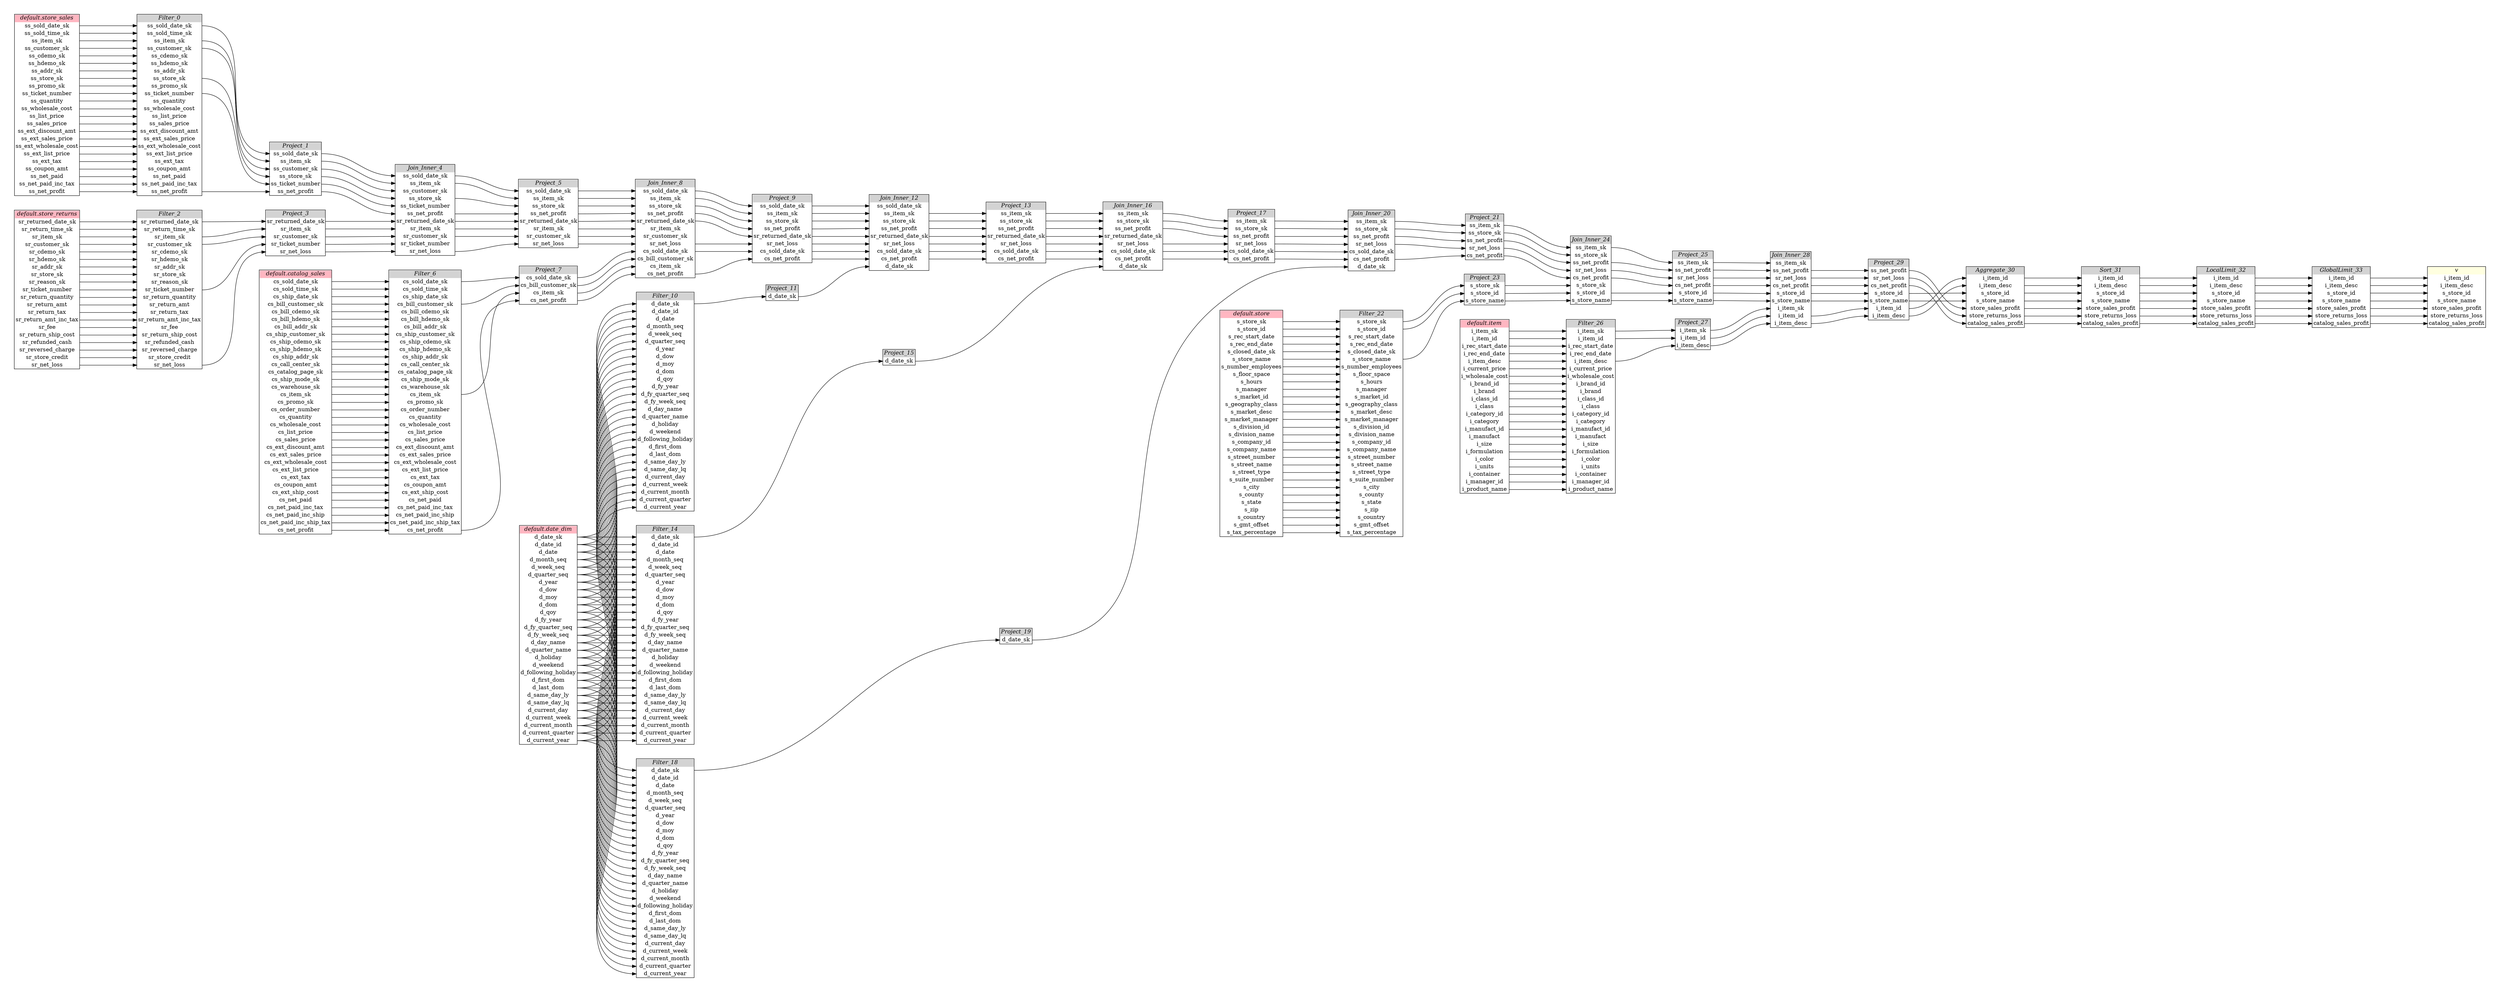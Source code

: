 // Automatically generated by TPCDSFlowTestSuite


digraph {
  graph [pad="0.5", nodesep="0.5", ranksep="2", fontname="Helvetica"];
  node [shape=plain]
  rankdir=LR;

  
"Aggregate_30" [label=<
<table border="1" cellborder="0" cellspacing="0">
  <tr><td bgcolor="lightgray" port="nodeName"><i>Aggregate_30</i></td></tr>
  <tr><td port="0">i_item_id</td></tr>
<tr><td port="1">i_item_desc</td></tr>
<tr><td port="2">s_store_id</td></tr>
<tr><td port="3">s_store_name</td></tr>
<tr><td port="4">store_sales_profit</td></tr>
<tr><td port="5">store_returns_loss</td></tr>
<tr><td port="6">catalog_sales_profit</td></tr>
</table>>];
     

"Filter_0" [label=<
<table border="1" cellborder="0" cellspacing="0">
  <tr><td bgcolor="lightgray" port="nodeName"><i>Filter_0</i></td></tr>
  <tr><td port="0">ss_sold_date_sk</td></tr>
<tr><td port="1">ss_sold_time_sk</td></tr>
<tr><td port="2">ss_item_sk</td></tr>
<tr><td port="3">ss_customer_sk</td></tr>
<tr><td port="4">ss_cdemo_sk</td></tr>
<tr><td port="5">ss_hdemo_sk</td></tr>
<tr><td port="6">ss_addr_sk</td></tr>
<tr><td port="7">ss_store_sk</td></tr>
<tr><td port="8">ss_promo_sk</td></tr>
<tr><td port="9">ss_ticket_number</td></tr>
<tr><td port="10">ss_quantity</td></tr>
<tr><td port="11">ss_wholesale_cost</td></tr>
<tr><td port="12">ss_list_price</td></tr>
<tr><td port="13">ss_sales_price</td></tr>
<tr><td port="14">ss_ext_discount_amt</td></tr>
<tr><td port="15">ss_ext_sales_price</td></tr>
<tr><td port="16">ss_ext_wholesale_cost</td></tr>
<tr><td port="17">ss_ext_list_price</td></tr>
<tr><td port="18">ss_ext_tax</td></tr>
<tr><td port="19">ss_coupon_amt</td></tr>
<tr><td port="20">ss_net_paid</td></tr>
<tr><td port="21">ss_net_paid_inc_tax</td></tr>
<tr><td port="22">ss_net_profit</td></tr>
</table>>];
     

"Filter_10" [label=<
<table border="1" cellborder="0" cellspacing="0">
  <tr><td bgcolor="lightgray" port="nodeName"><i>Filter_10</i></td></tr>
  <tr><td port="0">d_date_sk</td></tr>
<tr><td port="1">d_date_id</td></tr>
<tr><td port="2">d_date</td></tr>
<tr><td port="3">d_month_seq</td></tr>
<tr><td port="4">d_week_seq</td></tr>
<tr><td port="5">d_quarter_seq</td></tr>
<tr><td port="6">d_year</td></tr>
<tr><td port="7">d_dow</td></tr>
<tr><td port="8">d_moy</td></tr>
<tr><td port="9">d_dom</td></tr>
<tr><td port="10">d_qoy</td></tr>
<tr><td port="11">d_fy_year</td></tr>
<tr><td port="12">d_fy_quarter_seq</td></tr>
<tr><td port="13">d_fy_week_seq</td></tr>
<tr><td port="14">d_day_name</td></tr>
<tr><td port="15">d_quarter_name</td></tr>
<tr><td port="16">d_holiday</td></tr>
<tr><td port="17">d_weekend</td></tr>
<tr><td port="18">d_following_holiday</td></tr>
<tr><td port="19">d_first_dom</td></tr>
<tr><td port="20">d_last_dom</td></tr>
<tr><td port="21">d_same_day_ly</td></tr>
<tr><td port="22">d_same_day_lq</td></tr>
<tr><td port="23">d_current_day</td></tr>
<tr><td port="24">d_current_week</td></tr>
<tr><td port="25">d_current_month</td></tr>
<tr><td port="26">d_current_quarter</td></tr>
<tr><td port="27">d_current_year</td></tr>
</table>>];
     

"Filter_14" [label=<
<table border="1" cellborder="0" cellspacing="0">
  <tr><td bgcolor="lightgray" port="nodeName"><i>Filter_14</i></td></tr>
  <tr><td port="0">d_date_sk</td></tr>
<tr><td port="1">d_date_id</td></tr>
<tr><td port="2">d_date</td></tr>
<tr><td port="3">d_month_seq</td></tr>
<tr><td port="4">d_week_seq</td></tr>
<tr><td port="5">d_quarter_seq</td></tr>
<tr><td port="6">d_year</td></tr>
<tr><td port="7">d_dow</td></tr>
<tr><td port="8">d_moy</td></tr>
<tr><td port="9">d_dom</td></tr>
<tr><td port="10">d_qoy</td></tr>
<tr><td port="11">d_fy_year</td></tr>
<tr><td port="12">d_fy_quarter_seq</td></tr>
<tr><td port="13">d_fy_week_seq</td></tr>
<tr><td port="14">d_day_name</td></tr>
<tr><td port="15">d_quarter_name</td></tr>
<tr><td port="16">d_holiday</td></tr>
<tr><td port="17">d_weekend</td></tr>
<tr><td port="18">d_following_holiday</td></tr>
<tr><td port="19">d_first_dom</td></tr>
<tr><td port="20">d_last_dom</td></tr>
<tr><td port="21">d_same_day_ly</td></tr>
<tr><td port="22">d_same_day_lq</td></tr>
<tr><td port="23">d_current_day</td></tr>
<tr><td port="24">d_current_week</td></tr>
<tr><td port="25">d_current_month</td></tr>
<tr><td port="26">d_current_quarter</td></tr>
<tr><td port="27">d_current_year</td></tr>
</table>>];
     

"Filter_18" [label=<
<table border="1" cellborder="0" cellspacing="0">
  <tr><td bgcolor="lightgray" port="nodeName"><i>Filter_18</i></td></tr>
  <tr><td port="0">d_date_sk</td></tr>
<tr><td port="1">d_date_id</td></tr>
<tr><td port="2">d_date</td></tr>
<tr><td port="3">d_month_seq</td></tr>
<tr><td port="4">d_week_seq</td></tr>
<tr><td port="5">d_quarter_seq</td></tr>
<tr><td port="6">d_year</td></tr>
<tr><td port="7">d_dow</td></tr>
<tr><td port="8">d_moy</td></tr>
<tr><td port="9">d_dom</td></tr>
<tr><td port="10">d_qoy</td></tr>
<tr><td port="11">d_fy_year</td></tr>
<tr><td port="12">d_fy_quarter_seq</td></tr>
<tr><td port="13">d_fy_week_seq</td></tr>
<tr><td port="14">d_day_name</td></tr>
<tr><td port="15">d_quarter_name</td></tr>
<tr><td port="16">d_holiday</td></tr>
<tr><td port="17">d_weekend</td></tr>
<tr><td port="18">d_following_holiday</td></tr>
<tr><td port="19">d_first_dom</td></tr>
<tr><td port="20">d_last_dom</td></tr>
<tr><td port="21">d_same_day_ly</td></tr>
<tr><td port="22">d_same_day_lq</td></tr>
<tr><td port="23">d_current_day</td></tr>
<tr><td port="24">d_current_week</td></tr>
<tr><td port="25">d_current_month</td></tr>
<tr><td port="26">d_current_quarter</td></tr>
<tr><td port="27">d_current_year</td></tr>
</table>>];
     

"Filter_2" [label=<
<table border="1" cellborder="0" cellspacing="0">
  <tr><td bgcolor="lightgray" port="nodeName"><i>Filter_2</i></td></tr>
  <tr><td port="0">sr_returned_date_sk</td></tr>
<tr><td port="1">sr_return_time_sk</td></tr>
<tr><td port="2">sr_item_sk</td></tr>
<tr><td port="3">sr_customer_sk</td></tr>
<tr><td port="4">sr_cdemo_sk</td></tr>
<tr><td port="5">sr_hdemo_sk</td></tr>
<tr><td port="6">sr_addr_sk</td></tr>
<tr><td port="7">sr_store_sk</td></tr>
<tr><td port="8">sr_reason_sk</td></tr>
<tr><td port="9">sr_ticket_number</td></tr>
<tr><td port="10">sr_return_quantity</td></tr>
<tr><td port="11">sr_return_amt</td></tr>
<tr><td port="12">sr_return_tax</td></tr>
<tr><td port="13">sr_return_amt_inc_tax</td></tr>
<tr><td port="14">sr_fee</td></tr>
<tr><td port="15">sr_return_ship_cost</td></tr>
<tr><td port="16">sr_refunded_cash</td></tr>
<tr><td port="17">sr_reversed_charge</td></tr>
<tr><td port="18">sr_store_credit</td></tr>
<tr><td port="19">sr_net_loss</td></tr>
</table>>];
     

"Filter_22" [label=<
<table border="1" cellborder="0" cellspacing="0">
  <tr><td bgcolor="lightgray" port="nodeName"><i>Filter_22</i></td></tr>
  <tr><td port="0">s_store_sk</td></tr>
<tr><td port="1">s_store_id</td></tr>
<tr><td port="2">s_rec_start_date</td></tr>
<tr><td port="3">s_rec_end_date</td></tr>
<tr><td port="4">s_closed_date_sk</td></tr>
<tr><td port="5">s_store_name</td></tr>
<tr><td port="6">s_number_employees</td></tr>
<tr><td port="7">s_floor_space</td></tr>
<tr><td port="8">s_hours</td></tr>
<tr><td port="9">s_manager</td></tr>
<tr><td port="10">s_market_id</td></tr>
<tr><td port="11">s_geography_class</td></tr>
<tr><td port="12">s_market_desc</td></tr>
<tr><td port="13">s_market_manager</td></tr>
<tr><td port="14">s_division_id</td></tr>
<tr><td port="15">s_division_name</td></tr>
<tr><td port="16">s_company_id</td></tr>
<tr><td port="17">s_company_name</td></tr>
<tr><td port="18">s_street_number</td></tr>
<tr><td port="19">s_street_name</td></tr>
<tr><td port="20">s_street_type</td></tr>
<tr><td port="21">s_suite_number</td></tr>
<tr><td port="22">s_city</td></tr>
<tr><td port="23">s_county</td></tr>
<tr><td port="24">s_state</td></tr>
<tr><td port="25">s_zip</td></tr>
<tr><td port="26">s_country</td></tr>
<tr><td port="27">s_gmt_offset</td></tr>
<tr><td port="28">s_tax_percentage</td></tr>
</table>>];
     

"Filter_26" [label=<
<table border="1" cellborder="0" cellspacing="0">
  <tr><td bgcolor="lightgray" port="nodeName"><i>Filter_26</i></td></tr>
  <tr><td port="0">i_item_sk</td></tr>
<tr><td port="1">i_item_id</td></tr>
<tr><td port="2">i_rec_start_date</td></tr>
<tr><td port="3">i_rec_end_date</td></tr>
<tr><td port="4">i_item_desc</td></tr>
<tr><td port="5">i_current_price</td></tr>
<tr><td port="6">i_wholesale_cost</td></tr>
<tr><td port="7">i_brand_id</td></tr>
<tr><td port="8">i_brand</td></tr>
<tr><td port="9">i_class_id</td></tr>
<tr><td port="10">i_class</td></tr>
<tr><td port="11">i_category_id</td></tr>
<tr><td port="12">i_category</td></tr>
<tr><td port="13">i_manufact_id</td></tr>
<tr><td port="14">i_manufact</td></tr>
<tr><td port="15">i_size</td></tr>
<tr><td port="16">i_formulation</td></tr>
<tr><td port="17">i_color</td></tr>
<tr><td port="18">i_units</td></tr>
<tr><td port="19">i_container</td></tr>
<tr><td port="20">i_manager_id</td></tr>
<tr><td port="21">i_product_name</td></tr>
</table>>];
     

"Filter_6" [label=<
<table border="1" cellborder="0" cellspacing="0">
  <tr><td bgcolor="lightgray" port="nodeName"><i>Filter_6</i></td></tr>
  <tr><td port="0">cs_sold_date_sk</td></tr>
<tr><td port="1">cs_sold_time_sk</td></tr>
<tr><td port="2">cs_ship_date_sk</td></tr>
<tr><td port="3">cs_bill_customer_sk</td></tr>
<tr><td port="4">cs_bill_cdemo_sk</td></tr>
<tr><td port="5">cs_bill_hdemo_sk</td></tr>
<tr><td port="6">cs_bill_addr_sk</td></tr>
<tr><td port="7">cs_ship_customer_sk</td></tr>
<tr><td port="8">cs_ship_cdemo_sk</td></tr>
<tr><td port="9">cs_ship_hdemo_sk</td></tr>
<tr><td port="10">cs_ship_addr_sk</td></tr>
<tr><td port="11">cs_call_center_sk</td></tr>
<tr><td port="12">cs_catalog_page_sk</td></tr>
<tr><td port="13">cs_ship_mode_sk</td></tr>
<tr><td port="14">cs_warehouse_sk</td></tr>
<tr><td port="15">cs_item_sk</td></tr>
<tr><td port="16">cs_promo_sk</td></tr>
<tr><td port="17">cs_order_number</td></tr>
<tr><td port="18">cs_quantity</td></tr>
<tr><td port="19">cs_wholesale_cost</td></tr>
<tr><td port="20">cs_list_price</td></tr>
<tr><td port="21">cs_sales_price</td></tr>
<tr><td port="22">cs_ext_discount_amt</td></tr>
<tr><td port="23">cs_ext_sales_price</td></tr>
<tr><td port="24">cs_ext_wholesale_cost</td></tr>
<tr><td port="25">cs_ext_list_price</td></tr>
<tr><td port="26">cs_ext_tax</td></tr>
<tr><td port="27">cs_coupon_amt</td></tr>
<tr><td port="28">cs_ext_ship_cost</td></tr>
<tr><td port="29">cs_net_paid</td></tr>
<tr><td port="30">cs_net_paid_inc_tax</td></tr>
<tr><td port="31">cs_net_paid_inc_ship</td></tr>
<tr><td port="32">cs_net_paid_inc_ship_tax</td></tr>
<tr><td port="33">cs_net_profit</td></tr>
</table>>];
     

"GlobalLimit_33" [label=<
<table border="1" cellborder="0" cellspacing="0">
  <tr><td bgcolor="lightgray" port="nodeName"><i>GlobalLimit_33</i></td></tr>
  <tr><td port="0">i_item_id</td></tr>
<tr><td port="1">i_item_desc</td></tr>
<tr><td port="2">s_store_id</td></tr>
<tr><td port="3">s_store_name</td></tr>
<tr><td port="4">store_sales_profit</td></tr>
<tr><td port="5">store_returns_loss</td></tr>
<tr><td port="6">catalog_sales_profit</td></tr>
</table>>];
     

"Join_Inner_12" [label=<
<table border="1" cellborder="0" cellspacing="0">
  <tr><td bgcolor="lightgray" port="nodeName"><i>Join_Inner_12</i></td></tr>
  <tr><td port="0">ss_sold_date_sk</td></tr>
<tr><td port="1">ss_item_sk</td></tr>
<tr><td port="2">ss_store_sk</td></tr>
<tr><td port="3">ss_net_profit</td></tr>
<tr><td port="4">sr_returned_date_sk</td></tr>
<tr><td port="5">sr_net_loss</td></tr>
<tr><td port="6">cs_sold_date_sk</td></tr>
<tr><td port="7">cs_net_profit</td></tr>
<tr><td port="8">d_date_sk</td></tr>
</table>>];
     

"Join_Inner_16" [label=<
<table border="1" cellborder="0" cellspacing="0">
  <tr><td bgcolor="lightgray" port="nodeName"><i>Join_Inner_16</i></td></tr>
  <tr><td port="0">ss_item_sk</td></tr>
<tr><td port="1">ss_store_sk</td></tr>
<tr><td port="2">ss_net_profit</td></tr>
<tr><td port="3">sr_returned_date_sk</td></tr>
<tr><td port="4">sr_net_loss</td></tr>
<tr><td port="5">cs_sold_date_sk</td></tr>
<tr><td port="6">cs_net_profit</td></tr>
<tr><td port="7">d_date_sk</td></tr>
</table>>];
     

"Join_Inner_20" [label=<
<table border="1" cellborder="0" cellspacing="0">
  <tr><td bgcolor="lightgray" port="nodeName"><i>Join_Inner_20</i></td></tr>
  <tr><td port="0">ss_item_sk</td></tr>
<tr><td port="1">ss_store_sk</td></tr>
<tr><td port="2">ss_net_profit</td></tr>
<tr><td port="3">sr_net_loss</td></tr>
<tr><td port="4">cs_sold_date_sk</td></tr>
<tr><td port="5">cs_net_profit</td></tr>
<tr><td port="6">d_date_sk</td></tr>
</table>>];
     

"Join_Inner_24" [label=<
<table border="1" cellborder="0" cellspacing="0">
  <tr><td bgcolor="lightgray" port="nodeName"><i>Join_Inner_24</i></td></tr>
  <tr><td port="0">ss_item_sk</td></tr>
<tr><td port="1">ss_store_sk</td></tr>
<tr><td port="2">ss_net_profit</td></tr>
<tr><td port="3">sr_net_loss</td></tr>
<tr><td port="4">cs_net_profit</td></tr>
<tr><td port="5">s_store_sk</td></tr>
<tr><td port="6">s_store_id</td></tr>
<tr><td port="7">s_store_name</td></tr>
</table>>];
     

"Join_Inner_28" [label=<
<table border="1" cellborder="0" cellspacing="0">
  <tr><td bgcolor="lightgray" port="nodeName"><i>Join_Inner_28</i></td></tr>
  <tr><td port="0">ss_item_sk</td></tr>
<tr><td port="1">ss_net_profit</td></tr>
<tr><td port="2">sr_net_loss</td></tr>
<tr><td port="3">cs_net_profit</td></tr>
<tr><td port="4">s_store_id</td></tr>
<tr><td port="5">s_store_name</td></tr>
<tr><td port="6">i_item_sk</td></tr>
<tr><td port="7">i_item_id</td></tr>
<tr><td port="8">i_item_desc</td></tr>
</table>>];
     

"Join_Inner_4" [label=<
<table border="1" cellborder="0" cellspacing="0">
  <tr><td bgcolor="lightgray" port="nodeName"><i>Join_Inner_4</i></td></tr>
  <tr><td port="0">ss_sold_date_sk</td></tr>
<tr><td port="1">ss_item_sk</td></tr>
<tr><td port="2">ss_customer_sk</td></tr>
<tr><td port="3">ss_store_sk</td></tr>
<tr><td port="4">ss_ticket_number</td></tr>
<tr><td port="5">ss_net_profit</td></tr>
<tr><td port="6">sr_returned_date_sk</td></tr>
<tr><td port="7">sr_item_sk</td></tr>
<tr><td port="8">sr_customer_sk</td></tr>
<tr><td port="9">sr_ticket_number</td></tr>
<tr><td port="10">sr_net_loss</td></tr>
</table>>];
     

"Join_Inner_8" [label=<
<table border="1" cellborder="0" cellspacing="0">
  <tr><td bgcolor="lightgray" port="nodeName"><i>Join_Inner_8</i></td></tr>
  <tr><td port="0">ss_sold_date_sk</td></tr>
<tr><td port="1">ss_item_sk</td></tr>
<tr><td port="2">ss_store_sk</td></tr>
<tr><td port="3">ss_net_profit</td></tr>
<tr><td port="4">sr_returned_date_sk</td></tr>
<tr><td port="5">sr_item_sk</td></tr>
<tr><td port="6">sr_customer_sk</td></tr>
<tr><td port="7">sr_net_loss</td></tr>
<tr><td port="8">cs_sold_date_sk</td></tr>
<tr><td port="9">cs_bill_customer_sk</td></tr>
<tr><td port="10">cs_item_sk</td></tr>
<tr><td port="11">cs_net_profit</td></tr>
</table>>];
     

"LocalLimit_32" [label=<
<table border="1" cellborder="0" cellspacing="0">
  <tr><td bgcolor="lightgray" port="nodeName"><i>LocalLimit_32</i></td></tr>
  <tr><td port="0">i_item_id</td></tr>
<tr><td port="1">i_item_desc</td></tr>
<tr><td port="2">s_store_id</td></tr>
<tr><td port="3">s_store_name</td></tr>
<tr><td port="4">store_sales_profit</td></tr>
<tr><td port="5">store_returns_loss</td></tr>
<tr><td port="6">catalog_sales_profit</td></tr>
</table>>];
     

"Project_1" [label=<
<table border="1" cellborder="0" cellspacing="0">
  <tr><td bgcolor="lightgray" port="nodeName"><i>Project_1</i></td></tr>
  <tr><td port="0">ss_sold_date_sk</td></tr>
<tr><td port="1">ss_item_sk</td></tr>
<tr><td port="2">ss_customer_sk</td></tr>
<tr><td port="3">ss_store_sk</td></tr>
<tr><td port="4">ss_ticket_number</td></tr>
<tr><td port="5">ss_net_profit</td></tr>
</table>>];
     

"Project_11" [label=<
<table border="1" cellborder="0" cellspacing="0">
  <tr><td bgcolor="lightgray" port="nodeName"><i>Project_11</i></td></tr>
  <tr><td port="0">d_date_sk</td></tr>
</table>>];
     

"Project_13" [label=<
<table border="1" cellborder="0" cellspacing="0">
  <tr><td bgcolor="lightgray" port="nodeName"><i>Project_13</i></td></tr>
  <tr><td port="0">ss_item_sk</td></tr>
<tr><td port="1">ss_store_sk</td></tr>
<tr><td port="2">ss_net_profit</td></tr>
<tr><td port="3">sr_returned_date_sk</td></tr>
<tr><td port="4">sr_net_loss</td></tr>
<tr><td port="5">cs_sold_date_sk</td></tr>
<tr><td port="6">cs_net_profit</td></tr>
</table>>];
     

"Project_15" [label=<
<table border="1" cellborder="0" cellspacing="0">
  <tr><td bgcolor="lightgray" port="nodeName"><i>Project_15</i></td></tr>
  <tr><td port="0">d_date_sk</td></tr>
</table>>];
     

"Project_17" [label=<
<table border="1" cellborder="0" cellspacing="0">
  <tr><td bgcolor="lightgray" port="nodeName"><i>Project_17</i></td></tr>
  <tr><td port="0">ss_item_sk</td></tr>
<tr><td port="1">ss_store_sk</td></tr>
<tr><td port="2">ss_net_profit</td></tr>
<tr><td port="3">sr_net_loss</td></tr>
<tr><td port="4">cs_sold_date_sk</td></tr>
<tr><td port="5">cs_net_profit</td></tr>
</table>>];
     

"Project_19" [label=<
<table border="1" cellborder="0" cellspacing="0">
  <tr><td bgcolor="lightgray" port="nodeName"><i>Project_19</i></td></tr>
  <tr><td port="0">d_date_sk</td></tr>
</table>>];
     

"Project_21" [label=<
<table border="1" cellborder="0" cellspacing="0">
  <tr><td bgcolor="lightgray" port="nodeName"><i>Project_21</i></td></tr>
  <tr><td port="0">ss_item_sk</td></tr>
<tr><td port="1">ss_store_sk</td></tr>
<tr><td port="2">ss_net_profit</td></tr>
<tr><td port="3">sr_net_loss</td></tr>
<tr><td port="4">cs_net_profit</td></tr>
</table>>];
     

"Project_23" [label=<
<table border="1" cellborder="0" cellspacing="0">
  <tr><td bgcolor="lightgray" port="nodeName"><i>Project_23</i></td></tr>
  <tr><td port="0">s_store_sk</td></tr>
<tr><td port="1">s_store_id</td></tr>
<tr><td port="2">s_store_name</td></tr>
</table>>];
     

"Project_25" [label=<
<table border="1" cellborder="0" cellspacing="0">
  <tr><td bgcolor="lightgray" port="nodeName"><i>Project_25</i></td></tr>
  <tr><td port="0">ss_item_sk</td></tr>
<tr><td port="1">ss_net_profit</td></tr>
<tr><td port="2">sr_net_loss</td></tr>
<tr><td port="3">cs_net_profit</td></tr>
<tr><td port="4">s_store_id</td></tr>
<tr><td port="5">s_store_name</td></tr>
</table>>];
     

"Project_27" [label=<
<table border="1" cellborder="0" cellspacing="0">
  <tr><td bgcolor="lightgray" port="nodeName"><i>Project_27</i></td></tr>
  <tr><td port="0">i_item_sk</td></tr>
<tr><td port="1">i_item_id</td></tr>
<tr><td port="2">i_item_desc</td></tr>
</table>>];
     

"Project_29" [label=<
<table border="1" cellborder="0" cellspacing="0">
  <tr><td bgcolor="lightgray" port="nodeName"><i>Project_29</i></td></tr>
  <tr><td port="0">ss_net_profit</td></tr>
<tr><td port="1">sr_net_loss</td></tr>
<tr><td port="2">cs_net_profit</td></tr>
<tr><td port="3">s_store_id</td></tr>
<tr><td port="4">s_store_name</td></tr>
<tr><td port="5">i_item_id</td></tr>
<tr><td port="6">i_item_desc</td></tr>
</table>>];
     

"Project_3" [label=<
<table border="1" cellborder="0" cellspacing="0">
  <tr><td bgcolor="lightgray" port="nodeName"><i>Project_3</i></td></tr>
  <tr><td port="0">sr_returned_date_sk</td></tr>
<tr><td port="1">sr_item_sk</td></tr>
<tr><td port="2">sr_customer_sk</td></tr>
<tr><td port="3">sr_ticket_number</td></tr>
<tr><td port="4">sr_net_loss</td></tr>
</table>>];
     

"Project_5" [label=<
<table border="1" cellborder="0" cellspacing="0">
  <tr><td bgcolor="lightgray" port="nodeName"><i>Project_5</i></td></tr>
  <tr><td port="0">ss_sold_date_sk</td></tr>
<tr><td port="1">ss_item_sk</td></tr>
<tr><td port="2">ss_store_sk</td></tr>
<tr><td port="3">ss_net_profit</td></tr>
<tr><td port="4">sr_returned_date_sk</td></tr>
<tr><td port="5">sr_item_sk</td></tr>
<tr><td port="6">sr_customer_sk</td></tr>
<tr><td port="7">sr_net_loss</td></tr>
</table>>];
     

"Project_7" [label=<
<table border="1" cellborder="0" cellspacing="0">
  <tr><td bgcolor="lightgray" port="nodeName"><i>Project_7</i></td></tr>
  <tr><td port="0">cs_sold_date_sk</td></tr>
<tr><td port="1">cs_bill_customer_sk</td></tr>
<tr><td port="2">cs_item_sk</td></tr>
<tr><td port="3">cs_net_profit</td></tr>
</table>>];
     

"Project_9" [label=<
<table border="1" cellborder="0" cellspacing="0">
  <tr><td bgcolor="lightgray" port="nodeName"><i>Project_9</i></td></tr>
  <tr><td port="0">ss_sold_date_sk</td></tr>
<tr><td port="1">ss_item_sk</td></tr>
<tr><td port="2">ss_store_sk</td></tr>
<tr><td port="3">ss_net_profit</td></tr>
<tr><td port="4">sr_returned_date_sk</td></tr>
<tr><td port="5">sr_net_loss</td></tr>
<tr><td port="6">cs_sold_date_sk</td></tr>
<tr><td port="7">cs_net_profit</td></tr>
</table>>];
     

"Sort_31" [label=<
<table border="1" cellborder="0" cellspacing="0">
  <tr><td bgcolor="lightgray" port="nodeName"><i>Sort_31</i></td></tr>
  <tr><td port="0">i_item_id</td></tr>
<tr><td port="1">i_item_desc</td></tr>
<tr><td port="2">s_store_id</td></tr>
<tr><td port="3">s_store_name</td></tr>
<tr><td port="4">store_sales_profit</td></tr>
<tr><td port="5">store_returns_loss</td></tr>
<tr><td port="6">catalog_sales_profit</td></tr>
</table>>];
     

"default.catalog_sales" [label=<
<table border="1" cellborder="0" cellspacing="0">
  <tr><td bgcolor="lightpink" port="nodeName"><i>default.catalog_sales</i></td></tr>
  <tr><td port="0">cs_sold_date_sk</td></tr>
<tr><td port="1">cs_sold_time_sk</td></tr>
<tr><td port="2">cs_ship_date_sk</td></tr>
<tr><td port="3">cs_bill_customer_sk</td></tr>
<tr><td port="4">cs_bill_cdemo_sk</td></tr>
<tr><td port="5">cs_bill_hdemo_sk</td></tr>
<tr><td port="6">cs_bill_addr_sk</td></tr>
<tr><td port="7">cs_ship_customer_sk</td></tr>
<tr><td port="8">cs_ship_cdemo_sk</td></tr>
<tr><td port="9">cs_ship_hdemo_sk</td></tr>
<tr><td port="10">cs_ship_addr_sk</td></tr>
<tr><td port="11">cs_call_center_sk</td></tr>
<tr><td port="12">cs_catalog_page_sk</td></tr>
<tr><td port="13">cs_ship_mode_sk</td></tr>
<tr><td port="14">cs_warehouse_sk</td></tr>
<tr><td port="15">cs_item_sk</td></tr>
<tr><td port="16">cs_promo_sk</td></tr>
<tr><td port="17">cs_order_number</td></tr>
<tr><td port="18">cs_quantity</td></tr>
<tr><td port="19">cs_wholesale_cost</td></tr>
<tr><td port="20">cs_list_price</td></tr>
<tr><td port="21">cs_sales_price</td></tr>
<tr><td port="22">cs_ext_discount_amt</td></tr>
<tr><td port="23">cs_ext_sales_price</td></tr>
<tr><td port="24">cs_ext_wholesale_cost</td></tr>
<tr><td port="25">cs_ext_list_price</td></tr>
<tr><td port="26">cs_ext_tax</td></tr>
<tr><td port="27">cs_coupon_amt</td></tr>
<tr><td port="28">cs_ext_ship_cost</td></tr>
<tr><td port="29">cs_net_paid</td></tr>
<tr><td port="30">cs_net_paid_inc_tax</td></tr>
<tr><td port="31">cs_net_paid_inc_ship</td></tr>
<tr><td port="32">cs_net_paid_inc_ship_tax</td></tr>
<tr><td port="33">cs_net_profit</td></tr>
</table>>];
     

"default.date_dim" [label=<
<table border="1" cellborder="0" cellspacing="0">
  <tr><td bgcolor="lightpink" port="nodeName"><i>default.date_dim</i></td></tr>
  <tr><td port="0">d_date_sk</td></tr>
<tr><td port="1">d_date_id</td></tr>
<tr><td port="2">d_date</td></tr>
<tr><td port="3">d_month_seq</td></tr>
<tr><td port="4">d_week_seq</td></tr>
<tr><td port="5">d_quarter_seq</td></tr>
<tr><td port="6">d_year</td></tr>
<tr><td port="7">d_dow</td></tr>
<tr><td port="8">d_moy</td></tr>
<tr><td port="9">d_dom</td></tr>
<tr><td port="10">d_qoy</td></tr>
<tr><td port="11">d_fy_year</td></tr>
<tr><td port="12">d_fy_quarter_seq</td></tr>
<tr><td port="13">d_fy_week_seq</td></tr>
<tr><td port="14">d_day_name</td></tr>
<tr><td port="15">d_quarter_name</td></tr>
<tr><td port="16">d_holiday</td></tr>
<tr><td port="17">d_weekend</td></tr>
<tr><td port="18">d_following_holiday</td></tr>
<tr><td port="19">d_first_dom</td></tr>
<tr><td port="20">d_last_dom</td></tr>
<tr><td port="21">d_same_day_ly</td></tr>
<tr><td port="22">d_same_day_lq</td></tr>
<tr><td port="23">d_current_day</td></tr>
<tr><td port="24">d_current_week</td></tr>
<tr><td port="25">d_current_month</td></tr>
<tr><td port="26">d_current_quarter</td></tr>
<tr><td port="27">d_current_year</td></tr>
</table>>];
     

"default.item" [label=<
<table border="1" cellborder="0" cellspacing="0">
  <tr><td bgcolor="lightpink" port="nodeName"><i>default.item</i></td></tr>
  <tr><td port="0">i_item_sk</td></tr>
<tr><td port="1">i_item_id</td></tr>
<tr><td port="2">i_rec_start_date</td></tr>
<tr><td port="3">i_rec_end_date</td></tr>
<tr><td port="4">i_item_desc</td></tr>
<tr><td port="5">i_current_price</td></tr>
<tr><td port="6">i_wholesale_cost</td></tr>
<tr><td port="7">i_brand_id</td></tr>
<tr><td port="8">i_brand</td></tr>
<tr><td port="9">i_class_id</td></tr>
<tr><td port="10">i_class</td></tr>
<tr><td port="11">i_category_id</td></tr>
<tr><td port="12">i_category</td></tr>
<tr><td port="13">i_manufact_id</td></tr>
<tr><td port="14">i_manufact</td></tr>
<tr><td port="15">i_size</td></tr>
<tr><td port="16">i_formulation</td></tr>
<tr><td port="17">i_color</td></tr>
<tr><td port="18">i_units</td></tr>
<tr><td port="19">i_container</td></tr>
<tr><td port="20">i_manager_id</td></tr>
<tr><td port="21">i_product_name</td></tr>
</table>>];
     

"default.store" [label=<
<table border="1" cellborder="0" cellspacing="0">
  <tr><td bgcolor="lightpink" port="nodeName"><i>default.store</i></td></tr>
  <tr><td port="0">s_store_sk</td></tr>
<tr><td port="1">s_store_id</td></tr>
<tr><td port="2">s_rec_start_date</td></tr>
<tr><td port="3">s_rec_end_date</td></tr>
<tr><td port="4">s_closed_date_sk</td></tr>
<tr><td port="5">s_store_name</td></tr>
<tr><td port="6">s_number_employees</td></tr>
<tr><td port="7">s_floor_space</td></tr>
<tr><td port="8">s_hours</td></tr>
<tr><td port="9">s_manager</td></tr>
<tr><td port="10">s_market_id</td></tr>
<tr><td port="11">s_geography_class</td></tr>
<tr><td port="12">s_market_desc</td></tr>
<tr><td port="13">s_market_manager</td></tr>
<tr><td port="14">s_division_id</td></tr>
<tr><td port="15">s_division_name</td></tr>
<tr><td port="16">s_company_id</td></tr>
<tr><td port="17">s_company_name</td></tr>
<tr><td port="18">s_street_number</td></tr>
<tr><td port="19">s_street_name</td></tr>
<tr><td port="20">s_street_type</td></tr>
<tr><td port="21">s_suite_number</td></tr>
<tr><td port="22">s_city</td></tr>
<tr><td port="23">s_county</td></tr>
<tr><td port="24">s_state</td></tr>
<tr><td port="25">s_zip</td></tr>
<tr><td port="26">s_country</td></tr>
<tr><td port="27">s_gmt_offset</td></tr>
<tr><td port="28">s_tax_percentage</td></tr>
</table>>];
     

"default.store_returns" [label=<
<table border="1" cellborder="0" cellspacing="0">
  <tr><td bgcolor="lightpink" port="nodeName"><i>default.store_returns</i></td></tr>
  <tr><td port="0">sr_returned_date_sk</td></tr>
<tr><td port="1">sr_return_time_sk</td></tr>
<tr><td port="2">sr_item_sk</td></tr>
<tr><td port="3">sr_customer_sk</td></tr>
<tr><td port="4">sr_cdemo_sk</td></tr>
<tr><td port="5">sr_hdemo_sk</td></tr>
<tr><td port="6">sr_addr_sk</td></tr>
<tr><td port="7">sr_store_sk</td></tr>
<tr><td port="8">sr_reason_sk</td></tr>
<tr><td port="9">sr_ticket_number</td></tr>
<tr><td port="10">sr_return_quantity</td></tr>
<tr><td port="11">sr_return_amt</td></tr>
<tr><td port="12">sr_return_tax</td></tr>
<tr><td port="13">sr_return_amt_inc_tax</td></tr>
<tr><td port="14">sr_fee</td></tr>
<tr><td port="15">sr_return_ship_cost</td></tr>
<tr><td port="16">sr_refunded_cash</td></tr>
<tr><td port="17">sr_reversed_charge</td></tr>
<tr><td port="18">sr_store_credit</td></tr>
<tr><td port="19">sr_net_loss</td></tr>
</table>>];
     

"default.store_sales" [label=<
<table border="1" cellborder="0" cellspacing="0">
  <tr><td bgcolor="lightpink" port="nodeName"><i>default.store_sales</i></td></tr>
  <tr><td port="0">ss_sold_date_sk</td></tr>
<tr><td port="1">ss_sold_time_sk</td></tr>
<tr><td port="2">ss_item_sk</td></tr>
<tr><td port="3">ss_customer_sk</td></tr>
<tr><td port="4">ss_cdemo_sk</td></tr>
<tr><td port="5">ss_hdemo_sk</td></tr>
<tr><td port="6">ss_addr_sk</td></tr>
<tr><td port="7">ss_store_sk</td></tr>
<tr><td port="8">ss_promo_sk</td></tr>
<tr><td port="9">ss_ticket_number</td></tr>
<tr><td port="10">ss_quantity</td></tr>
<tr><td port="11">ss_wholesale_cost</td></tr>
<tr><td port="12">ss_list_price</td></tr>
<tr><td port="13">ss_sales_price</td></tr>
<tr><td port="14">ss_ext_discount_amt</td></tr>
<tr><td port="15">ss_ext_sales_price</td></tr>
<tr><td port="16">ss_ext_wholesale_cost</td></tr>
<tr><td port="17">ss_ext_list_price</td></tr>
<tr><td port="18">ss_ext_tax</td></tr>
<tr><td port="19">ss_coupon_amt</td></tr>
<tr><td port="20">ss_net_paid</td></tr>
<tr><td port="21">ss_net_paid_inc_tax</td></tr>
<tr><td port="22">ss_net_profit</td></tr>
</table>>];
     

"v" [label=<
<table border="1" cellborder="0" cellspacing="0">
  <tr><td bgcolor="lightyellow" port="nodeName"><i>v</i></td></tr>
  <tr><td port="0">i_item_id</td></tr>
<tr><td port="1">i_item_desc</td></tr>
<tr><td port="2">s_store_id</td></tr>
<tr><td port="3">s_store_name</td></tr>
<tr><td port="4">store_sales_profit</td></tr>
<tr><td port="5">store_returns_loss</td></tr>
<tr><td port="6">catalog_sales_profit</td></tr>
</table>>];
     
  "Aggregate_30":0 -> "Sort_31":0;
"Aggregate_30":1 -> "Sort_31":1;
"Aggregate_30":2 -> "Sort_31":2;
"Aggregate_30":3 -> "Sort_31":3;
"Aggregate_30":4 -> "Sort_31":4;
"Aggregate_30":5 -> "Sort_31":5;
"Aggregate_30":6 -> "Sort_31":6;
"Filter_0":0 -> "Project_1":0;
"Filter_0":2 -> "Project_1":1;
"Filter_0":22 -> "Project_1":5;
"Filter_0":3 -> "Project_1":2;
"Filter_0":7 -> "Project_1":3;
"Filter_0":9 -> "Project_1":4;
"Filter_10":0 -> "Project_11":0;
"Filter_14":0 -> "Project_15":0;
"Filter_18":0 -> "Project_19":0;
"Filter_2":0 -> "Project_3":0;
"Filter_2":19 -> "Project_3":4;
"Filter_2":2 -> "Project_3":1;
"Filter_2":3 -> "Project_3":2;
"Filter_2":9 -> "Project_3":3;
"Filter_22":0 -> "Project_23":0;
"Filter_22":1 -> "Project_23":1;
"Filter_22":5 -> "Project_23":2;
"Filter_26":0 -> "Project_27":0;
"Filter_26":1 -> "Project_27":1;
"Filter_26":4 -> "Project_27":2;
"Filter_6":0 -> "Project_7":0;
"Filter_6":15 -> "Project_7":2;
"Filter_6":3 -> "Project_7":1;
"Filter_6":33 -> "Project_7":3;
"GlobalLimit_33":0 -> "v":0;
"GlobalLimit_33":1 -> "v":1;
"GlobalLimit_33":2 -> "v":2;
"GlobalLimit_33":3 -> "v":3;
"GlobalLimit_33":4 -> "v":4;
"GlobalLimit_33":5 -> "v":5;
"GlobalLimit_33":6 -> "v":6;
"Join_Inner_12":1 -> "Project_13":0;
"Join_Inner_12":2 -> "Project_13":1;
"Join_Inner_12":3 -> "Project_13":2;
"Join_Inner_12":4 -> "Project_13":3;
"Join_Inner_12":5 -> "Project_13":4;
"Join_Inner_12":6 -> "Project_13":5;
"Join_Inner_12":7 -> "Project_13":6;
"Join_Inner_16":0 -> "Project_17":0;
"Join_Inner_16":1 -> "Project_17":1;
"Join_Inner_16":2 -> "Project_17":2;
"Join_Inner_16":4 -> "Project_17":3;
"Join_Inner_16":5 -> "Project_17":4;
"Join_Inner_16":6 -> "Project_17":5;
"Join_Inner_20":0 -> "Project_21":0;
"Join_Inner_20":1 -> "Project_21":1;
"Join_Inner_20":2 -> "Project_21":2;
"Join_Inner_20":3 -> "Project_21":3;
"Join_Inner_20":5 -> "Project_21":4;
"Join_Inner_24":0 -> "Project_25":0;
"Join_Inner_24":2 -> "Project_25":1;
"Join_Inner_24":3 -> "Project_25":2;
"Join_Inner_24":4 -> "Project_25":3;
"Join_Inner_24":6 -> "Project_25":4;
"Join_Inner_24":7 -> "Project_25":5;
"Join_Inner_28":1 -> "Project_29":0;
"Join_Inner_28":2 -> "Project_29":1;
"Join_Inner_28":3 -> "Project_29":2;
"Join_Inner_28":4 -> "Project_29":3;
"Join_Inner_28":5 -> "Project_29":4;
"Join_Inner_28":7 -> "Project_29":5;
"Join_Inner_28":8 -> "Project_29":6;
"Join_Inner_4":0 -> "Project_5":0;
"Join_Inner_4":1 -> "Project_5":1;
"Join_Inner_4":10 -> "Project_5":7;
"Join_Inner_4":3 -> "Project_5":2;
"Join_Inner_4":5 -> "Project_5":3;
"Join_Inner_4":6 -> "Project_5":4;
"Join_Inner_4":7 -> "Project_5":5;
"Join_Inner_4":8 -> "Project_5":6;
"Join_Inner_8":0 -> "Project_9":0;
"Join_Inner_8":1 -> "Project_9":1;
"Join_Inner_8":11 -> "Project_9":7;
"Join_Inner_8":2 -> "Project_9":2;
"Join_Inner_8":3 -> "Project_9":3;
"Join_Inner_8":4 -> "Project_9":4;
"Join_Inner_8":7 -> "Project_9":5;
"Join_Inner_8":8 -> "Project_9":6;
"LocalLimit_32":0 -> "GlobalLimit_33":0;
"LocalLimit_32":1 -> "GlobalLimit_33":1;
"LocalLimit_32":2 -> "GlobalLimit_33":2;
"LocalLimit_32":3 -> "GlobalLimit_33":3;
"LocalLimit_32":4 -> "GlobalLimit_33":4;
"LocalLimit_32":5 -> "GlobalLimit_33":5;
"LocalLimit_32":6 -> "GlobalLimit_33":6;
"Project_1":0 -> "Join_Inner_4":0;
"Project_1":1 -> "Join_Inner_4":1;
"Project_1":2 -> "Join_Inner_4":2;
"Project_1":3 -> "Join_Inner_4":3;
"Project_1":4 -> "Join_Inner_4":4;
"Project_1":5 -> "Join_Inner_4":5;
"Project_11":0 -> "Join_Inner_12":8;
"Project_13":0 -> "Join_Inner_16":0;
"Project_13":1 -> "Join_Inner_16":1;
"Project_13":2 -> "Join_Inner_16":2;
"Project_13":3 -> "Join_Inner_16":3;
"Project_13":4 -> "Join_Inner_16":4;
"Project_13":5 -> "Join_Inner_16":5;
"Project_13":6 -> "Join_Inner_16":6;
"Project_15":0 -> "Join_Inner_16":7;
"Project_17":0 -> "Join_Inner_20":0;
"Project_17":1 -> "Join_Inner_20":1;
"Project_17":2 -> "Join_Inner_20":2;
"Project_17":3 -> "Join_Inner_20":3;
"Project_17":4 -> "Join_Inner_20":4;
"Project_17":5 -> "Join_Inner_20":5;
"Project_19":0 -> "Join_Inner_20":6;
"Project_21":0 -> "Join_Inner_24":0;
"Project_21":1 -> "Join_Inner_24":1;
"Project_21":2 -> "Join_Inner_24":2;
"Project_21":3 -> "Join_Inner_24":3;
"Project_21":4 -> "Join_Inner_24":4;
"Project_23":0 -> "Join_Inner_24":5;
"Project_23":1 -> "Join_Inner_24":6;
"Project_23":2 -> "Join_Inner_24":7;
"Project_25":0 -> "Join_Inner_28":0;
"Project_25":1 -> "Join_Inner_28":1;
"Project_25":2 -> "Join_Inner_28":2;
"Project_25":3 -> "Join_Inner_28":3;
"Project_25":4 -> "Join_Inner_28":4;
"Project_25":5 -> "Join_Inner_28":5;
"Project_27":0 -> "Join_Inner_28":6;
"Project_27":1 -> "Join_Inner_28":7;
"Project_27":2 -> "Join_Inner_28":8;
"Project_29":0 -> "Aggregate_30":4;
"Project_29":1 -> "Aggregate_30":5;
"Project_29":2 -> "Aggregate_30":6;
"Project_29":3 -> "Aggregate_30":2;
"Project_29":4 -> "Aggregate_30":3;
"Project_29":5 -> "Aggregate_30":0;
"Project_29":6 -> "Aggregate_30":1;
"Project_3":0 -> "Join_Inner_4":6;
"Project_3":1 -> "Join_Inner_4":7;
"Project_3":2 -> "Join_Inner_4":8;
"Project_3":3 -> "Join_Inner_4":9;
"Project_3":4 -> "Join_Inner_4":10;
"Project_5":0 -> "Join_Inner_8":0;
"Project_5":1 -> "Join_Inner_8":1;
"Project_5":2 -> "Join_Inner_8":2;
"Project_5":3 -> "Join_Inner_8":3;
"Project_5":4 -> "Join_Inner_8":4;
"Project_5":5 -> "Join_Inner_8":5;
"Project_5":6 -> "Join_Inner_8":6;
"Project_5":7 -> "Join_Inner_8":7;
"Project_7":0 -> "Join_Inner_8":8;
"Project_7":1 -> "Join_Inner_8":9;
"Project_7":2 -> "Join_Inner_8":10;
"Project_7":3 -> "Join_Inner_8":11;
"Project_9":0 -> "Join_Inner_12":0;
"Project_9":1 -> "Join_Inner_12":1;
"Project_9":2 -> "Join_Inner_12":2;
"Project_9":3 -> "Join_Inner_12":3;
"Project_9":4 -> "Join_Inner_12":4;
"Project_9":5 -> "Join_Inner_12":5;
"Project_9":6 -> "Join_Inner_12":6;
"Project_9":7 -> "Join_Inner_12":7;
"Sort_31":0 -> "LocalLimit_32":0;
"Sort_31":1 -> "LocalLimit_32":1;
"Sort_31":2 -> "LocalLimit_32":2;
"Sort_31":3 -> "LocalLimit_32":3;
"Sort_31":4 -> "LocalLimit_32":4;
"Sort_31":5 -> "LocalLimit_32":5;
"Sort_31":6 -> "LocalLimit_32":6;
"default.catalog_sales":0 -> "Filter_6":0;
"default.catalog_sales":1 -> "Filter_6":1;
"default.catalog_sales":10 -> "Filter_6":10;
"default.catalog_sales":11 -> "Filter_6":11;
"default.catalog_sales":12 -> "Filter_6":12;
"default.catalog_sales":13 -> "Filter_6":13;
"default.catalog_sales":14 -> "Filter_6":14;
"default.catalog_sales":15 -> "Filter_6":15;
"default.catalog_sales":16 -> "Filter_6":16;
"default.catalog_sales":17 -> "Filter_6":17;
"default.catalog_sales":18 -> "Filter_6":18;
"default.catalog_sales":19 -> "Filter_6":19;
"default.catalog_sales":2 -> "Filter_6":2;
"default.catalog_sales":20 -> "Filter_6":20;
"default.catalog_sales":21 -> "Filter_6":21;
"default.catalog_sales":22 -> "Filter_6":22;
"default.catalog_sales":23 -> "Filter_6":23;
"default.catalog_sales":24 -> "Filter_6":24;
"default.catalog_sales":25 -> "Filter_6":25;
"default.catalog_sales":26 -> "Filter_6":26;
"default.catalog_sales":27 -> "Filter_6":27;
"default.catalog_sales":28 -> "Filter_6":28;
"default.catalog_sales":29 -> "Filter_6":29;
"default.catalog_sales":3 -> "Filter_6":3;
"default.catalog_sales":30 -> "Filter_6":30;
"default.catalog_sales":31 -> "Filter_6":31;
"default.catalog_sales":32 -> "Filter_6":32;
"default.catalog_sales":33 -> "Filter_6":33;
"default.catalog_sales":4 -> "Filter_6":4;
"default.catalog_sales":5 -> "Filter_6":5;
"default.catalog_sales":6 -> "Filter_6":6;
"default.catalog_sales":7 -> "Filter_6":7;
"default.catalog_sales":8 -> "Filter_6":8;
"default.catalog_sales":9 -> "Filter_6":9;
"default.date_dim":0 -> "Filter_10":0;
"default.date_dim":0 -> "Filter_14":0;
"default.date_dim":0 -> "Filter_18":0;
"default.date_dim":1 -> "Filter_10":1;
"default.date_dim":1 -> "Filter_14":1;
"default.date_dim":1 -> "Filter_18":1;
"default.date_dim":10 -> "Filter_10":10;
"default.date_dim":10 -> "Filter_14":10;
"default.date_dim":10 -> "Filter_18":10;
"default.date_dim":11 -> "Filter_10":11;
"default.date_dim":11 -> "Filter_14":11;
"default.date_dim":11 -> "Filter_18":11;
"default.date_dim":12 -> "Filter_10":12;
"default.date_dim":12 -> "Filter_14":12;
"default.date_dim":12 -> "Filter_18":12;
"default.date_dim":13 -> "Filter_10":13;
"default.date_dim":13 -> "Filter_14":13;
"default.date_dim":13 -> "Filter_18":13;
"default.date_dim":14 -> "Filter_10":14;
"default.date_dim":14 -> "Filter_14":14;
"default.date_dim":14 -> "Filter_18":14;
"default.date_dim":15 -> "Filter_10":15;
"default.date_dim":15 -> "Filter_14":15;
"default.date_dim":15 -> "Filter_18":15;
"default.date_dim":16 -> "Filter_10":16;
"default.date_dim":16 -> "Filter_14":16;
"default.date_dim":16 -> "Filter_18":16;
"default.date_dim":17 -> "Filter_10":17;
"default.date_dim":17 -> "Filter_14":17;
"default.date_dim":17 -> "Filter_18":17;
"default.date_dim":18 -> "Filter_10":18;
"default.date_dim":18 -> "Filter_14":18;
"default.date_dim":18 -> "Filter_18":18;
"default.date_dim":19 -> "Filter_10":19;
"default.date_dim":19 -> "Filter_14":19;
"default.date_dim":19 -> "Filter_18":19;
"default.date_dim":2 -> "Filter_10":2;
"default.date_dim":2 -> "Filter_14":2;
"default.date_dim":2 -> "Filter_18":2;
"default.date_dim":20 -> "Filter_10":20;
"default.date_dim":20 -> "Filter_14":20;
"default.date_dim":20 -> "Filter_18":20;
"default.date_dim":21 -> "Filter_10":21;
"default.date_dim":21 -> "Filter_14":21;
"default.date_dim":21 -> "Filter_18":21;
"default.date_dim":22 -> "Filter_10":22;
"default.date_dim":22 -> "Filter_14":22;
"default.date_dim":22 -> "Filter_18":22;
"default.date_dim":23 -> "Filter_10":23;
"default.date_dim":23 -> "Filter_14":23;
"default.date_dim":23 -> "Filter_18":23;
"default.date_dim":24 -> "Filter_10":24;
"default.date_dim":24 -> "Filter_14":24;
"default.date_dim":24 -> "Filter_18":24;
"default.date_dim":25 -> "Filter_10":25;
"default.date_dim":25 -> "Filter_14":25;
"default.date_dim":25 -> "Filter_18":25;
"default.date_dim":26 -> "Filter_10":26;
"default.date_dim":26 -> "Filter_14":26;
"default.date_dim":26 -> "Filter_18":26;
"default.date_dim":27 -> "Filter_10":27;
"default.date_dim":27 -> "Filter_14":27;
"default.date_dim":27 -> "Filter_18":27;
"default.date_dim":3 -> "Filter_10":3;
"default.date_dim":3 -> "Filter_14":3;
"default.date_dim":3 -> "Filter_18":3;
"default.date_dim":4 -> "Filter_10":4;
"default.date_dim":4 -> "Filter_14":4;
"default.date_dim":4 -> "Filter_18":4;
"default.date_dim":5 -> "Filter_10":5;
"default.date_dim":5 -> "Filter_14":5;
"default.date_dim":5 -> "Filter_18":5;
"default.date_dim":6 -> "Filter_10":6;
"default.date_dim":6 -> "Filter_14":6;
"default.date_dim":6 -> "Filter_18":6;
"default.date_dim":7 -> "Filter_10":7;
"default.date_dim":7 -> "Filter_14":7;
"default.date_dim":7 -> "Filter_18":7;
"default.date_dim":8 -> "Filter_10":8;
"default.date_dim":8 -> "Filter_14":8;
"default.date_dim":8 -> "Filter_18":8;
"default.date_dim":9 -> "Filter_10":9;
"default.date_dim":9 -> "Filter_14":9;
"default.date_dim":9 -> "Filter_18":9;
"default.item":0 -> "Filter_26":0;
"default.item":1 -> "Filter_26":1;
"default.item":10 -> "Filter_26":10;
"default.item":11 -> "Filter_26":11;
"default.item":12 -> "Filter_26":12;
"default.item":13 -> "Filter_26":13;
"default.item":14 -> "Filter_26":14;
"default.item":15 -> "Filter_26":15;
"default.item":16 -> "Filter_26":16;
"default.item":17 -> "Filter_26":17;
"default.item":18 -> "Filter_26":18;
"default.item":19 -> "Filter_26":19;
"default.item":2 -> "Filter_26":2;
"default.item":20 -> "Filter_26":20;
"default.item":21 -> "Filter_26":21;
"default.item":3 -> "Filter_26":3;
"default.item":4 -> "Filter_26":4;
"default.item":5 -> "Filter_26":5;
"default.item":6 -> "Filter_26":6;
"default.item":7 -> "Filter_26":7;
"default.item":8 -> "Filter_26":8;
"default.item":9 -> "Filter_26":9;
"default.store":0 -> "Filter_22":0;
"default.store":1 -> "Filter_22":1;
"default.store":10 -> "Filter_22":10;
"default.store":11 -> "Filter_22":11;
"default.store":12 -> "Filter_22":12;
"default.store":13 -> "Filter_22":13;
"default.store":14 -> "Filter_22":14;
"default.store":15 -> "Filter_22":15;
"default.store":16 -> "Filter_22":16;
"default.store":17 -> "Filter_22":17;
"default.store":18 -> "Filter_22":18;
"default.store":19 -> "Filter_22":19;
"default.store":2 -> "Filter_22":2;
"default.store":20 -> "Filter_22":20;
"default.store":21 -> "Filter_22":21;
"default.store":22 -> "Filter_22":22;
"default.store":23 -> "Filter_22":23;
"default.store":24 -> "Filter_22":24;
"default.store":25 -> "Filter_22":25;
"default.store":26 -> "Filter_22":26;
"default.store":27 -> "Filter_22":27;
"default.store":28 -> "Filter_22":28;
"default.store":3 -> "Filter_22":3;
"default.store":4 -> "Filter_22":4;
"default.store":5 -> "Filter_22":5;
"default.store":6 -> "Filter_22":6;
"default.store":7 -> "Filter_22":7;
"default.store":8 -> "Filter_22":8;
"default.store":9 -> "Filter_22":9;
"default.store_returns":0 -> "Filter_2":0;
"default.store_returns":1 -> "Filter_2":1;
"default.store_returns":10 -> "Filter_2":10;
"default.store_returns":11 -> "Filter_2":11;
"default.store_returns":12 -> "Filter_2":12;
"default.store_returns":13 -> "Filter_2":13;
"default.store_returns":14 -> "Filter_2":14;
"default.store_returns":15 -> "Filter_2":15;
"default.store_returns":16 -> "Filter_2":16;
"default.store_returns":17 -> "Filter_2":17;
"default.store_returns":18 -> "Filter_2":18;
"default.store_returns":19 -> "Filter_2":19;
"default.store_returns":2 -> "Filter_2":2;
"default.store_returns":3 -> "Filter_2":3;
"default.store_returns":4 -> "Filter_2":4;
"default.store_returns":5 -> "Filter_2":5;
"default.store_returns":6 -> "Filter_2":6;
"default.store_returns":7 -> "Filter_2":7;
"default.store_returns":8 -> "Filter_2":8;
"default.store_returns":9 -> "Filter_2":9;
"default.store_sales":0 -> "Filter_0":0;
"default.store_sales":1 -> "Filter_0":1;
"default.store_sales":10 -> "Filter_0":10;
"default.store_sales":11 -> "Filter_0":11;
"default.store_sales":12 -> "Filter_0":12;
"default.store_sales":13 -> "Filter_0":13;
"default.store_sales":14 -> "Filter_0":14;
"default.store_sales":15 -> "Filter_0":15;
"default.store_sales":16 -> "Filter_0":16;
"default.store_sales":17 -> "Filter_0":17;
"default.store_sales":18 -> "Filter_0":18;
"default.store_sales":19 -> "Filter_0":19;
"default.store_sales":2 -> "Filter_0":2;
"default.store_sales":20 -> "Filter_0":20;
"default.store_sales":21 -> "Filter_0":21;
"default.store_sales":22 -> "Filter_0":22;
"default.store_sales":3 -> "Filter_0":3;
"default.store_sales":4 -> "Filter_0":4;
"default.store_sales":5 -> "Filter_0":5;
"default.store_sales":6 -> "Filter_0":6;
"default.store_sales":7 -> "Filter_0":7;
"default.store_sales":8 -> "Filter_0":8;
"default.store_sales":9 -> "Filter_0":9;
}
       